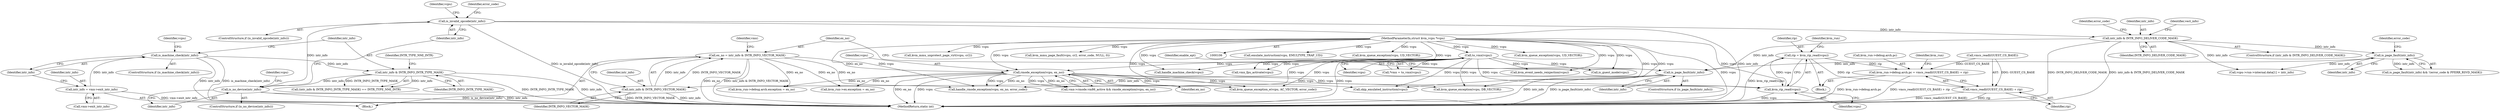 digraph "0_linux_ef85b67385436ddc1998f45f1d6a210f935b3388@API" {
"1000408" [label="(Call,rip = kvm_rip_read(vcpu))"];
"1000410" [label="(Call,kvm_rip_read(vcpu))"];
"1000310" [label="(Call,rmode_exception(vcpu, ex_no))"];
"1000112" [label="(Call,to_vmx(vcpu))"];
"1000107" [label="(MethodParameterIn,struct kvm_vcpu *vcpu)"];
"1000298" [label="(Call,ex_no = intr_info & INTR_INFO_VECTOR_MASK)"];
"1000300" [label="(Call,intr_info & INTR_INFO_VECTOR_MASK)"];
"1000273" [label="(Call,is_page_fault(intr_info))"];
"1000205" [label="(Call,is_page_fault(intr_info))"];
"1000191" [label="(Call,intr_info & INTR_INFO_DELIVER_CODE_MASK)"];
"1000161" [label="(Call,is_invalid_opcode(intr_info))"];
"1000153" [label="(Call,is_no_device(intr_info))"];
"1000146" [label="(Call,intr_info & INTR_INFO_INTR_TYPE_MASK)"];
"1000139" [label="(Call,is_machine_check(intr_info))"];
"1000133" [label="(Call,intr_info = vmx->exit_intr_info)"];
"1000412" [label="(Call,kvm_run->debug.arch.pc = vmcs_readl(GUEST_CS_BASE) + rip)"];
"1000420" [label="(Call,vmcs_readl(GUEST_CS_BASE) + rip)"];
"1000457" [label="(MethodReturn,static int)"];
"1000168" [label="(Call,kvm_queue_exception(vcpu, UD_VECTOR))"];
"1000205" [label="(Call,is_page_fault(intr_info))"];
"1000154" [label="(Identifier,intr_info)"];
"1000142" [label="(Call,handle_machine_check(vcpu))"];
"1000201" [label="(Identifier,vect_info)"];
"1000135" [label="(Call,vmx->exit_intr_info)"];
"1000148" [label="(Identifier,INTR_INFO_INTR_TYPE_MASK)"];
"1000195" [label="(Identifier,error_code)"];
"1000138" [label="(ControlStructure,if (is_machine_check(intr_info)))"];
"1000190" [label="(ControlStructure,if (intr_info & INTR_INFO_DELIVER_CODE_MASK))"];
"1000274" [label="(Identifier,intr_info)"];
"1000440" [label="(Call,kvm_run->ex.exception = ex_no)"];
"1000112" [label="(Call,to_vmx(vcpu))"];
"1000110" [label="(Call,*vmx = to_vmx(vcpu))"];
"1000175" [label="(Call,emulate_instruction(vcpu, EMULTYPE_TRAP_UD))"];
"1000193" [label="(Identifier,INTR_INFO_DELIVER_CODE_MASK)"];
"1000416" [label="(Identifier,kvm_run)"];
"1000182" [label="(Call,kvm_queue_exception(vcpu, UD_VECTOR))"];
"1000149" [label="(Identifier,INTR_TYPE_NMI_INTR)"];
"1000302" [label="(Identifier,INTR_INFO_VECTOR_MASK)"];
"1000320" [label="(Block,)"];
"1000409" [label="(Identifier,rip)"];
"1000298" [label="(Call,ex_no = intr_info & INTR_INFO_VECTOR_MASK)"];
"1000322" [label="(Call,kvm_queue_exception_e(vcpu, AC_VECTOR, error_code))"];
"1000364" [label="(Call,skip_emulated_instruction(vcpu))"];
"1000113" [label="(Identifier,vcpu)"];
"1000301" [label="(Identifier,intr_info)"];
"1000139" [label="(Call,is_machine_check(intr_info))"];
"1000307" [label="(Identifier,vmx)"];
"1000311" [label="(Identifier,vcpu)"];
"1000108" [label="(Block,)"];
"1000206" [label="(Identifier,intr_info)"];
"1000166" [label="(Identifier,vcpu)"];
"1000277" [label="(Identifier,enable_ept)"];
"1000152" [label="(ControlStructure,if (is_no_device(intr_info)))"];
"1000192" [label="(Identifier,intr_info)"];
"1000366" [label="(Call,kvm_queue_exception(vcpu, DB_VECTOR))"];
"1000140" [label="(Identifier,intr_info)"];
"1000413" [label="(Call,kvm_run->debug.arch.pc)"];
"1000408" [label="(Call,rip = kvm_rip_read(vcpu))"];
"1000209" [label="(Identifier,error_code)"];
"1000162" [label="(Identifier,intr_info)"];
"1000411" [label="(Identifier,vcpu)"];
"1000145" [label="(Call,(intr_info & INTR_INFO_INTR_TYPE_MASK) == INTR_TYPE_NMI_INTR)"];
"1000299" [label="(Identifier,ex_no)"];
"1000161" [label="(Call,is_invalid_opcode(intr_info))"];
"1000421" [label="(Call,vmcs_readl(GUEST_CS_BASE))"];
"1000410" [label="(Call,kvm_rip_read(vcpu))"];
"1000288" [label="(Call,kvm_mmu_unprotect_page_virt(vcpu, cr2))"];
"1000272" [label="(ControlStructure,if (is_page_fault(intr_info)))"];
"1000204" [label="(Call,is_page_fault(intr_info) && !(error_code & PFERR_RSVD_MASK))"];
"1000153" [label="(Call,is_no_device(intr_info))"];
"1000143" [label="(Identifier,vcpu)"];
"1000107" [label="(MethodParameterIn,struct kvm_vcpu *vcpu)"];
"1000248" [label="(Call,vcpu->run->internal.data[1] = intr_info)"];
"1000424" [label="(Call,kvm_run->debug.arch.exception = ex_no)"];
"1000160" [label="(ControlStructure,if (is_invalid_opcode(intr_info)))"];
"1000428" [label="(Identifier,kvm_run)"];
"1000412" [label="(Call,kvm_run->debug.arch.pc = vmcs_readl(GUEST_CS_BASE) + rip)"];
"1000165" [label="(Call,is_guest_mode(vcpu))"];
"1000292" [label="(Call,kvm_mmu_page_fault(vcpu, cr2, error_code, NULL, 0))"];
"1000146" [label="(Call,intr_info & INTR_INFO_INTR_TYPE_MASK)"];
"1000310" [label="(Call,rmode_exception(vcpu, ex_no))"];
"1000156" [label="(Call,vmx_fpu_activate(vcpu))"];
"1000420" [label="(Call,vmcs_readl(GUEST_CS_BASE) + rip)"];
"1000304" [label="(Call,vmx->rmode.vm86_active && rmode_exception(vcpu, ex_no))"];
"1000286" [label="(Call,kvm_event_needs_reinjection(vcpu))"];
"1000273" [label="(Call,is_page_fault(intr_info))"];
"1000133" [label="(Call,intr_info = vmx->exit_intr_info)"];
"1000191" [label="(Call,intr_info & INTR_INFO_DELIVER_CODE_MASK)"];
"1000147" [label="(Identifier,intr_info)"];
"1000157" [label="(Identifier,vcpu)"];
"1000134" [label="(Identifier,intr_info)"];
"1000423" [label="(Identifier,rip)"];
"1000314" [label="(Call,handle_rmode_exception(vcpu, ex_no, error_code))"];
"1000188" [label="(Identifier,error_code)"];
"1000312" [label="(Identifier,ex_no)"];
"1000300" [label="(Call,intr_info & INTR_INFO_VECTOR_MASK)"];
"1000408" -> "1000320"  [label="AST: "];
"1000408" -> "1000410"  [label="CFG: "];
"1000409" -> "1000408"  [label="AST: "];
"1000410" -> "1000408"  [label="AST: "];
"1000416" -> "1000408"  [label="CFG: "];
"1000408" -> "1000457"  [label="DDG: kvm_rip_read(vcpu)"];
"1000410" -> "1000408"  [label="DDG: vcpu"];
"1000408" -> "1000412"  [label="DDG: rip"];
"1000408" -> "1000420"  [label="DDG: rip"];
"1000410" -> "1000411"  [label="CFG: "];
"1000411" -> "1000410"  [label="AST: "];
"1000410" -> "1000457"  [label="DDG: vcpu"];
"1000310" -> "1000410"  [label="DDG: vcpu"];
"1000112" -> "1000410"  [label="DDG: vcpu"];
"1000107" -> "1000410"  [label="DDG: vcpu"];
"1000310" -> "1000304"  [label="AST: "];
"1000310" -> "1000312"  [label="CFG: "];
"1000311" -> "1000310"  [label="AST: "];
"1000312" -> "1000310"  [label="AST: "];
"1000304" -> "1000310"  [label="CFG: "];
"1000310" -> "1000457"  [label="DDG: ex_no"];
"1000310" -> "1000457"  [label="DDG: vcpu"];
"1000310" -> "1000304"  [label="DDG: vcpu"];
"1000310" -> "1000304"  [label="DDG: ex_no"];
"1000112" -> "1000310"  [label="DDG: vcpu"];
"1000107" -> "1000310"  [label="DDG: vcpu"];
"1000298" -> "1000310"  [label="DDG: ex_no"];
"1000310" -> "1000314"  [label="DDG: vcpu"];
"1000310" -> "1000314"  [label="DDG: ex_no"];
"1000310" -> "1000322"  [label="DDG: vcpu"];
"1000310" -> "1000364"  [label="DDG: vcpu"];
"1000310" -> "1000366"  [label="DDG: vcpu"];
"1000310" -> "1000424"  [label="DDG: ex_no"];
"1000310" -> "1000440"  [label="DDG: ex_no"];
"1000112" -> "1000110"  [label="AST: "];
"1000112" -> "1000113"  [label="CFG: "];
"1000113" -> "1000112"  [label="AST: "];
"1000110" -> "1000112"  [label="CFG: "];
"1000112" -> "1000457"  [label="DDG: vcpu"];
"1000112" -> "1000110"  [label="DDG: vcpu"];
"1000107" -> "1000112"  [label="DDG: vcpu"];
"1000112" -> "1000142"  [label="DDG: vcpu"];
"1000112" -> "1000156"  [label="DDG: vcpu"];
"1000112" -> "1000165"  [label="DDG: vcpu"];
"1000112" -> "1000286"  [label="DDG: vcpu"];
"1000112" -> "1000314"  [label="DDG: vcpu"];
"1000112" -> "1000322"  [label="DDG: vcpu"];
"1000112" -> "1000364"  [label="DDG: vcpu"];
"1000112" -> "1000366"  [label="DDG: vcpu"];
"1000107" -> "1000106"  [label="AST: "];
"1000107" -> "1000457"  [label="DDG: vcpu"];
"1000107" -> "1000142"  [label="DDG: vcpu"];
"1000107" -> "1000156"  [label="DDG: vcpu"];
"1000107" -> "1000165"  [label="DDG: vcpu"];
"1000107" -> "1000168"  [label="DDG: vcpu"];
"1000107" -> "1000175"  [label="DDG: vcpu"];
"1000107" -> "1000182"  [label="DDG: vcpu"];
"1000107" -> "1000286"  [label="DDG: vcpu"];
"1000107" -> "1000288"  [label="DDG: vcpu"];
"1000107" -> "1000292"  [label="DDG: vcpu"];
"1000107" -> "1000314"  [label="DDG: vcpu"];
"1000107" -> "1000322"  [label="DDG: vcpu"];
"1000107" -> "1000364"  [label="DDG: vcpu"];
"1000107" -> "1000366"  [label="DDG: vcpu"];
"1000298" -> "1000108"  [label="AST: "];
"1000298" -> "1000300"  [label="CFG: "];
"1000299" -> "1000298"  [label="AST: "];
"1000300" -> "1000298"  [label="AST: "];
"1000307" -> "1000298"  [label="CFG: "];
"1000298" -> "1000457"  [label="DDG: ex_no"];
"1000298" -> "1000457"  [label="DDG: intr_info & INTR_INFO_VECTOR_MASK"];
"1000300" -> "1000298"  [label="DDG: intr_info"];
"1000300" -> "1000298"  [label="DDG: INTR_INFO_VECTOR_MASK"];
"1000298" -> "1000314"  [label="DDG: ex_no"];
"1000298" -> "1000424"  [label="DDG: ex_no"];
"1000298" -> "1000440"  [label="DDG: ex_no"];
"1000300" -> "1000302"  [label="CFG: "];
"1000301" -> "1000300"  [label="AST: "];
"1000302" -> "1000300"  [label="AST: "];
"1000300" -> "1000457"  [label="DDG: intr_info"];
"1000300" -> "1000457"  [label="DDG: INTR_INFO_VECTOR_MASK"];
"1000273" -> "1000300"  [label="DDG: intr_info"];
"1000273" -> "1000272"  [label="AST: "];
"1000273" -> "1000274"  [label="CFG: "];
"1000274" -> "1000273"  [label="AST: "];
"1000277" -> "1000273"  [label="CFG: "];
"1000299" -> "1000273"  [label="CFG: "];
"1000273" -> "1000457"  [label="DDG: intr_info"];
"1000273" -> "1000457"  [label="DDG: is_page_fault(intr_info)"];
"1000205" -> "1000273"  [label="DDG: intr_info"];
"1000191" -> "1000273"  [label="DDG: intr_info"];
"1000205" -> "1000204"  [label="AST: "];
"1000205" -> "1000206"  [label="CFG: "];
"1000206" -> "1000205"  [label="AST: "];
"1000209" -> "1000205"  [label="CFG: "];
"1000204" -> "1000205"  [label="CFG: "];
"1000205" -> "1000204"  [label="DDG: intr_info"];
"1000191" -> "1000205"  [label="DDG: intr_info"];
"1000205" -> "1000248"  [label="DDG: intr_info"];
"1000191" -> "1000190"  [label="AST: "];
"1000191" -> "1000193"  [label="CFG: "];
"1000192" -> "1000191"  [label="AST: "];
"1000193" -> "1000191"  [label="AST: "];
"1000195" -> "1000191"  [label="CFG: "];
"1000201" -> "1000191"  [label="CFG: "];
"1000191" -> "1000457"  [label="DDG: intr_info & INTR_INFO_DELIVER_CODE_MASK"];
"1000191" -> "1000457"  [label="DDG: INTR_INFO_DELIVER_CODE_MASK"];
"1000161" -> "1000191"  [label="DDG: intr_info"];
"1000191" -> "1000248"  [label="DDG: intr_info"];
"1000161" -> "1000160"  [label="AST: "];
"1000161" -> "1000162"  [label="CFG: "];
"1000162" -> "1000161"  [label="AST: "];
"1000166" -> "1000161"  [label="CFG: "];
"1000188" -> "1000161"  [label="CFG: "];
"1000161" -> "1000457"  [label="DDG: intr_info"];
"1000161" -> "1000457"  [label="DDG: is_invalid_opcode(intr_info)"];
"1000153" -> "1000161"  [label="DDG: intr_info"];
"1000153" -> "1000152"  [label="AST: "];
"1000153" -> "1000154"  [label="CFG: "];
"1000154" -> "1000153"  [label="AST: "];
"1000157" -> "1000153"  [label="CFG: "];
"1000162" -> "1000153"  [label="CFG: "];
"1000153" -> "1000457"  [label="DDG: is_no_device(intr_info)"];
"1000153" -> "1000457"  [label="DDG: intr_info"];
"1000146" -> "1000153"  [label="DDG: intr_info"];
"1000146" -> "1000145"  [label="AST: "];
"1000146" -> "1000148"  [label="CFG: "];
"1000147" -> "1000146"  [label="AST: "];
"1000148" -> "1000146"  [label="AST: "];
"1000149" -> "1000146"  [label="CFG: "];
"1000146" -> "1000457"  [label="DDG: INTR_INFO_INTR_TYPE_MASK"];
"1000146" -> "1000457"  [label="DDG: intr_info"];
"1000146" -> "1000145"  [label="DDG: intr_info"];
"1000146" -> "1000145"  [label="DDG: INTR_INFO_INTR_TYPE_MASK"];
"1000139" -> "1000146"  [label="DDG: intr_info"];
"1000139" -> "1000138"  [label="AST: "];
"1000139" -> "1000140"  [label="CFG: "];
"1000140" -> "1000139"  [label="AST: "];
"1000143" -> "1000139"  [label="CFG: "];
"1000147" -> "1000139"  [label="CFG: "];
"1000139" -> "1000457"  [label="DDG: is_machine_check(intr_info)"];
"1000139" -> "1000457"  [label="DDG: intr_info"];
"1000133" -> "1000139"  [label="DDG: intr_info"];
"1000133" -> "1000108"  [label="AST: "];
"1000133" -> "1000135"  [label="CFG: "];
"1000134" -> "1000133"  [label="AST: "];
"1000135" -> "1000133"  [label="AST: "];
"1000140" -> "1000133"  [label="CFG: "];
"1000133" -> "1000457"  [label="DDG: vmx->exit_intr_info"];
"1000412" -> "1000320"  [label="AST: "];
"1000412" -> "1000420"  [label="CFG: "];
"1000413" -> "1000412"  [label="AST: "];
"1000420" -> "1000412"  [label="AST: "];
"1000428" -> "1000412"  [label="CFG: "];
"1000412" -> "1000457"  [label="DDG: vmcs_readl(GUEST_CS_BASE) + rip"];
"1000412" -> "1000457"  [label="DDG: kvm_run->debug.arch.pc"];
"1000421" -> "1000412"  [label="DDG: GUEST_CS_BASE"];
"1000420" -> "1000423"  [label="CFG: "];
"1000421" -> "1000420"  [label="AST: "];
"1000423" -> "1000420"  [label="AST: "];
"1000420" -> "1000457"  [label="DDG: rip"];
"1000420" -> "1000457"  [label="DDG: vmcs_readl(GUEST_CS_BASE)"];
"1000421" -> "1000420"  [label="DDG: GUEST_CS_BASE"];
}
